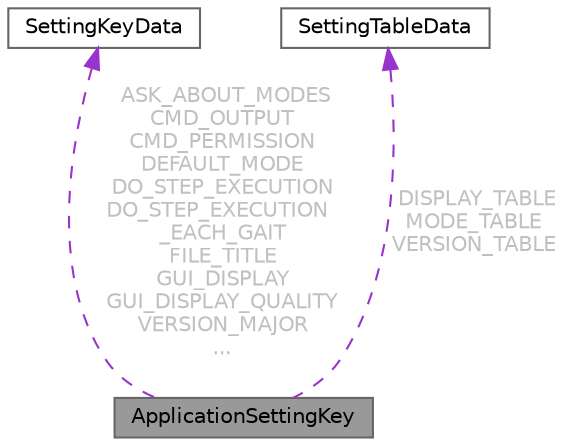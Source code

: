 digraph "ApplicationSettingKey"
{
 // LATEX_PDF_SIZE
  bgcolor="transparent";
  edge [fontname=Helvetica,fontsize=10,labelfontname=Helvetica,labelfontsize=10];
  node [fontname=Helvetica,fontsize=10,shape=box,height=0.2,width=0.4];
  Node1 [id="Node000001",label="ApplicationSettingKey",height=0.2,width=0.4,color="gray40", fillcolor="grey60", style="filled", fontcolor="black",tooltip="設定ファイルのキーをまとめた定数クラス"];
  Node2 -> Node1 [id="edge1_Node000001_Node000002",dir="back",color="darkorchid3",style="dashed",tooltip=" ",label=" ASK_ABOUT_MODES\nCMD_OUTPUT\nCMD_PERMISSION\nDEFAULT_MODE\nDO_STEP_EXECUTION\nDO_STEP_EXECUTION\l_EACH_GAIT\nFILE_TITLE\nGUI_DISPLAY\nGUI_DISPLAY_QUALITY\nVERSION_MAJOR\n...",fontcolor="grey" ];
  Node2 [id="Node000002",label="SettingKeyData",height=0.2,width=0.4,color="gray40", fillcolor="white", style="filled",URL="$struct_setting_key_data.html",tooltip="設定ファイルのデータのキーをまとめた構造体"];
  Node3 -> Node1 [id="edge2_Node000001_Node000003",dir="back",color="darkorchid3",style="dashed",tooltip=" ",label=" DISPLAY_TABLE\nMODE_TABLE\nVERSION_TABLE",fontcolor="grey" ];
  Node3 [id="Node000003",label="SettingTableData",height=0.2,width=0.4,color="gray40", fillcolor="white", style="filled",URL="$struct_setting_table_data.html",tooltip="設定ファイルのテーブルのデータをまとめた構造体"];
}
